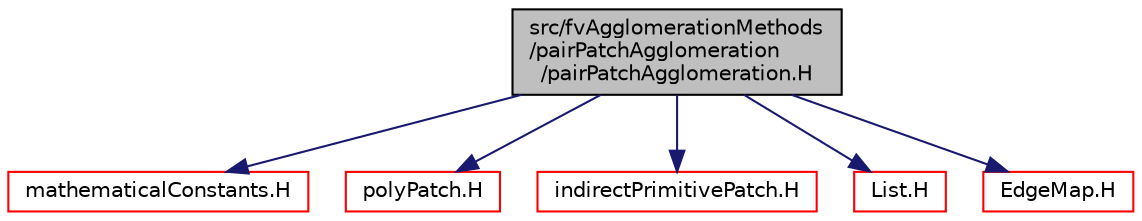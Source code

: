 digraph "src/fvAgglomerationMethods/pairPatchAgglomeration/pairPatchAgglomeration.H"
{
  bgcolor="transparent";
  edge [fontname="Helvetica",fontsize="10",labelfontname="Helvetica",labelfontsize="10"];
  node [fontname="Helvetica",fontsize="10",shape=record];
  Node0 [label="src/fvAgglomerationMethods\l/pairPatchAgglomeration\l/pairPatchAgglomeration.H",height=0.2,width=0.4,color="black", fillcolor="grey75", style="filled", fontcolor="black"];
  Node0 -> Node1 [color="midnightblue",fontsize="10",style="solid",fontname="Helvetica"];
  Node1 [label="mathematicalConstants.H",height=0.2,width=0.4,color="red",URL="$a10952.html"];
  Node0 -> Node30 [color="midnightblue",fontsize="10",style="solid",fontname="Helvetica"];
  Node30 [label="polyPatch.H",height=0.2,width=0.4,color="red",URL="$a12521.html"];
  Node0 -> Node167 [color="midnightblue",fontsize="10",style="solid",fontname="Helvetica"];
  Node167 [label="indirectPrimitivePatch.H",height=0.2,width=0.4,color="red",URL="$a12755.html"];
  Node0 -> Node33 [color="midnightblue",fontsize="10",style="solid",fontname="Helvetica"];
  Node33 [label="List.H",height=0.2,width=0.4,color="red",URL="$a09368.html"];
  Node0 -> Node172 [color="midnightblue",fontsize="10",style="solid",fontname="Helvetica"];
  Node172 [label="EdgeMap.H",height=0.2,width=0.4,color="red",URL="$a12074.html"];
}
